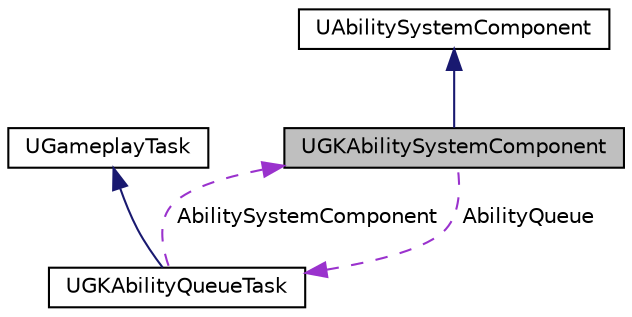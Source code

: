 digraph "UGKAbilitySystemComponent"
{
 // LATEX_PDF_SIZE
  edge [fontname="Helvetica",fontsize="10",labelfontname="Helvetica",labelfontsize="10"];
  node [fontname="Helvetica",fontsize="10",shape=record];
  Node1 [label="UGKAbilitySystemComponent",height=0.2,width=0.4,color="black", fillcolor="grey75", style="filled", fontcolor="black",tooltip=" "];
  Node2 -> Node1 [dir="back",color="midnightblue",fontsize="10",style="solid",fontname="Helvetica"];
  Node2 [label="UAbilitySystemComponent",height=0.2,width=0.4,color="black", fillcolor="white", style="filled",tooltip=" "];
  Node3 -> Node1 [dir="back",color="darkorchid3",fontsize="10",style="dashed",label=" AbilityQueue" ,fontname="Helvetica"];
  Node3 [label="UGKAbilityQueueTask",height=0.2,width=0.4,color="black", fillcolor="white", style="filled",URL="$classUGKAbilityQueueTask.html",tooltip=" "];
  Node4 -> Node3 [dir="back",color="midnightblue",fontsize="10",style="solid",fontname="Helvetica"];
  Node4 [label="UGameplayTask",height=0.2,width=0.4,color="black", fillcolor="white", style="filled",tooltip=" "];
  Node1 -> Node3 [dir="back",color="darkorchid3",fontsize="10",style="dashed",label=" AbilitySystemComponent" ,fontname="Helvetica"];
}
